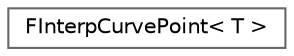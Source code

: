 digraph "Graphical Class Hierarchy"
{
 // INTERACTIVE_SVG=YES
 // LATEX_PDF_SIZE
  bgcolor="transparent";
  edge [fontname=Helvetica,fontsize=10,labelfontname=Helvetica,labelfontsize=10];
  node [fontname=Helvetica,fontsize=10,shape=box,height=0.2,width=0.4];
  rankdir="LR";
  Node0 [id="Node000000",label="FInterpCurvePoint\< T \>",height=0.2,width=0.4,color="grey40", fillcolor="white", style="filled",URL="$d0/d9d/classFInterpCurvePoint.html",tooltip="Template for interpolation points."];
}
